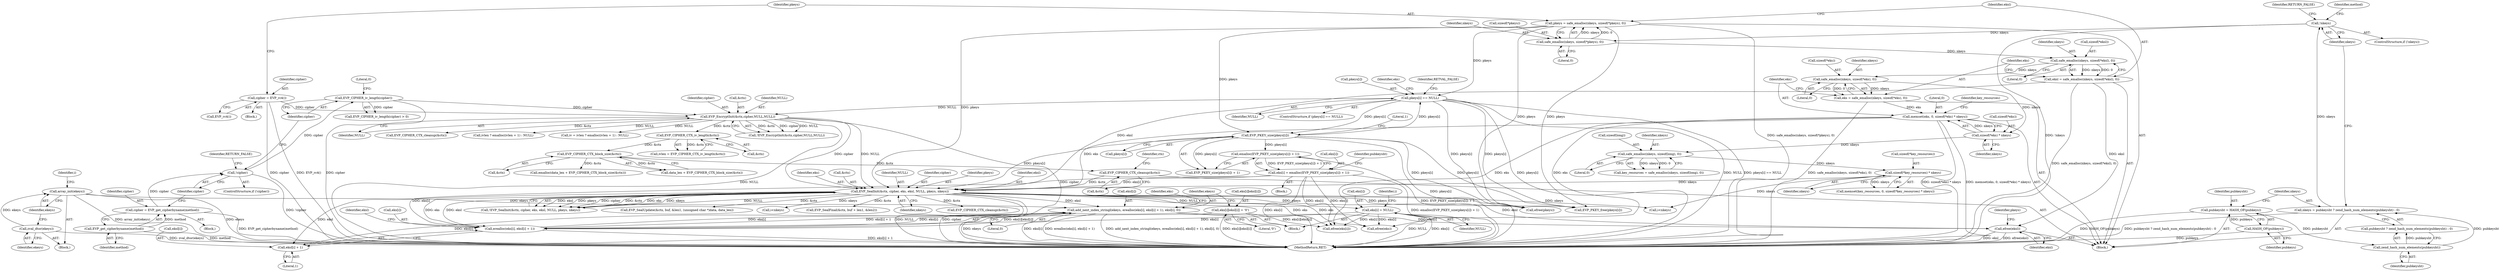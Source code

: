 digraph "1_php_89637c6b41b510c20d262c17483f582f115c66d6@array" {
"1000407" [label="(Call,add_next_index_stringl(ekeys, erealloc(eks[i], eksl[i] + 1), eksl[i], 0))"];
"1000386" [label="(Call,array_init(ekeys))"];
"1000384" [label="(Call,zval_dtor(ekeys))"];
"1000409" [label="(Call,erealloc(eks[i], eksl[i] + 1))"];
"1000314" [label="(Call,EVP_SealInit(&ctx, cipher, eks, eksl, NULL, pkeys, nkeys))"];
"1000308" [label="(Call,EVP_CIPHER_CTX_cleanup(&ctx))"];
"1000305" [label="(Call,EVP_CIPHER_CTX_block_size(&ctx))"];
"1000288" [label="(Call,EVP_CIPHER_CTX_iv_length(&ctx))"];
"1000274" [label="(Call,EVP_EncryptInit(&ctx,cipher,NULL,NULL))"];
"1000177" [label="(Call,cipher = EVP_rc4())"];
"1000170" [label="(Call,EVP_CIPHER_iv_length(cipher))"];
"1000164" [label="(Call,!cipher)"];
"1000159" [label="(Call,cipher = EVP_get_cipherbyname(method))"];
"1000161" [label="(Call,EVP_get_cipherbyname(method))"];
"1000247" [label="(Call,pkeys[i] == NULL)"];
"1000180" [label="(Call,pkeys = safe_emalloc(nkeys, sizeof(*pkeys), 0))"];
"1000182" [label="(Call,safe_emalloc(nkeys, sizeof(*pkeys), 0))"];
"1000152" [label="(Call,!nkeys)"];
"1000144" [label="(Call,nkeys = pubkeysht ? zend_hash_num_elements(pubkeysht) : 0)"];
"1000148" [label="(Call,zend_hash_num_elements(pubkeysht))"];
"1000140" [label="(Call,pubkeysht = HASH_OF(pubkeys))"];
"1000142" [label="(Call,HASH_OF(pubkeys))"];
"1000261" [label="(Call,EVP_PKEY_size(pkeys[i]))"];
"1000204" [label="(Call,memset(eks, 0, sizeof(*eks) * nkeys))"];
"1000196" [label="(Call,eks = safe_emalloc(nkeys, sizeof(*eks), 0))"];
"1000198" [label="(Call,safe_emalloc(nkeys, sizeof(*eks), 0))"];
"1000190" [label="(Call,safe_emalloc(nkeys, sizeof(*eksl), 0))"];
"1000207" [label="(Call,sizeof(*eks) * nkeys)"];
"1000255" [label="(Call,eks[i] = emalloc(EVP_PKEY_size(pkeys[i]) + 1))"];
"1000259" [label="(Call,emalloc(EVP_PKEY_size(pkeys[i]) + 1))"];
"1000188" [label="(Call,eksl = safe_emalloc(nkeys, sizeof(*eksl), 0))"];
"1000222" [label="(Call,sizeof(*key_resources) * nkeys)"];
"1000214" [label="(Call,safe_emalloc(nkeys, sizeof(long), 0))"];
"1000422" [label="(Call,eks[i] = NULL)"];
"1000398" [label="(Call,eks[i][eksl[i]] = '\0')"];
"1000407" [label="(Call,add_next_index_stringl(ekeys, erealloc(eks[i], eksl[i] + 1), eksl[i], 0))"];
"1000413" [label="(Call,eksl[i] + 1)"];
"1000498" [label="(Call,efree(eksl))"];
"1000205" [label="(Identifier,eks)"];
"1000142" [label="(Call,HASH_OF(pubkeys))"];
"1000148" [label="(Call,zend_hash_num_elements(pubkeysht))"];
"1000195" [label="(Literal,0)"];
"1000315" [label="(Call,&ctx)"];
"1000316" [label="(Identifier,ctx)"];
"1000499" [label="(Identifier,eksl)"];
"1000387" [label="(Identifier,ekeys)"];
"1000155" [label="(Identifier,RETURN_FALSE)"];
"1000169" [label="(Call,EVP_CIPHER_iv_length(cipher) > 0)"];
"1000320" [label="(Identifier,NULL)"];
"1000293" [label="(Call,ivlen ? emalloc(ivlen + 1) : NULL)"];
"1000422" [label="(Call,eks[i] = NULL)"];
"1000413" [label="(Call,eksl[i] + 1)"];
"1000218" [label="(Literal,0)"];
"1000397" [label="(Block,)"];
"1000152" [label="(Call,!nkeys)"];
"1000317" [label="(Identifier,cipher)"];
"1000259" [label="(Call,emalloc(EVP_PKEY_size(pkeys[i]) + 1))"];
"1000219" [label="(Call,memset(key_resources, 0, sizeof(*key_resources) * nkeys))"];
"1000161" [label="(Call,EVP_get_cipherbyname(method))"];
"1000410" [label="(Call,eks[i])"];
"1000177" [label="(Call,cipher = EVP_rc4())"];
"1000305" [label="(Call,EVP_CIPHER_CTX_block_size(&ctx))"];
"1000204" [label="(Call,memset(eks, 0, sizeof(*eks) * nkeys))"];
"1000107" [label="(Block,)"];
"1000248" [label="(Call,pkeys[i])"];
"1000386" [label="(Call,array_init(ekeys))"];
"1000207" [label="(Call,sizeof(*eks) * nkeys)"];
"1000392" [label="(Call,i<nkeys)"];
"1000291" [label="(Call,iv = ivlen ? emalloc(ivlen + 1) : NULL)"];
"1000384" [label="(Call,zval_dtor(ekeys))"];
"1000498" [label="(Call,efree(eksl))"];
"1000385" [label="(Identifier,ekeys)"];
"1000273" [label="(Call,!EVP_EncryptInit(&ctx,cipher,NULL,NULL))"];
"1000407" [label="(Call,add_next_index_stringl(ekeys, erealloc(eks[i], eksl[i] + 1), eksl[i], 0))"];
"1000191" [label="(Identifier,nkeys)"];
"1000167" [label="(Identifier,RETURN_FALSE)"];
"1000157" [label="(Identifier,method)"];
"1000251" [label="(Identifier,NULL)"];
"1000423" [label="(Call,eks[i])"];
"1000172" [label="(Literal,0)"];
"1000190" [label="(Call,safe_emalloc(nkeys, sizeof(*eksl), 0))"];
"1000501" [label="(Identifier,pkeys)"];
"1000321" [label="(Identifier,pkeys)"];
"1000176" [label="(Block,)"];
"1000182" [label="(Call,safe_emalloc(nkeys, sizeof(*pkeys), 0))"];
"1000253" [label="(Identifier,RETVAL_FALSE)"];
"1000390" [label="(Identifier,i)"];
"1000203" [label="(Literal,0)"];
"1000496" [label="(Call,efree(eks))"];
"1000342" [label="(Call,EVP_SealFinal(&ctx, buf + len1, &len2))"];
"1000211" [label="(Identifier,nkeys)"];
"1000171" [label="(Identifier,cipher)"];
"1000162" [label="(Identifier,method)"];
"1000187" [label="(Literal,0)"];
"1000200" [label="(Call,sizeof(*eks))"];
"1000267" [label="(Identifier,pubkeysht)"];
"1000288" [label="(Call,EVP_CIPHER_CTX_iv_length(&ctx))"];
"1000153" [label="(Identifier,nkeys)"];
"1000160" [label="(Identifier,cipher)"];
"1000164" [label="(Call,!cipher)"];
"1000222" [label="(Call,sizeof(*key_resources) * nkeys)"];
"1000165" [label="(Identifier,cipher)"];
"1000199" [label="(Identifier,nkeys)"];
"1000146" [label="(Call,pubkeysht ? zend_hash_num_elements(pubkeysht) : 0)"];
"1000255" [label="(Call,eks[i] = emalloc(EVP_PKEY_size(pkeys[i]) + 1))"];
"1000417" [label="(Literal,1)"];
"1000314" [label="(Call,EVP_SealInit(&ctx, cipher, eks, eksl, NULL, pkeys, nkeys))"];
"1000188" [label="(Call,eksl = safe_emalloc(nkeys, sizeof(*eksl), 0))"];
"1000197" [label="(Identifier,eks)"];
"1000306" [label="(Call,&ctx)"];
"1000274" [label="(Call,EVP_EncryptInit(&ctx,cipher,NULL,NULL))"];
"1000414" [label="(Call,eksl[i])"];
"1000322" [label="(Identifier,nkeys)"];
"1000226" [label="(Identifier,nkeys)"];
"1000170" [label="(Call,EVP_CIPHER_iv_length(cipher))"];
"1000206" [label="(Literal,0)"];
"1000277" [label="(Identifier,cipher)"];
"1000159" [label="(Call,cipher = EVP_get_cipherbyname(method))"];
"1000192" [label="(Call,sizeof(*eksl))"];
"1000140" [label="(Call,pubkeysht = HASH_OF(pubkeys))"];
"1000408" [label="(Identifier,ekeys)"];
"1000257" [label="(Identifier,eks)"];
"1000145" [label="(Identifier,nkeys)"];
"1000265" [label="(Literal,1)"];
"1000180" [label="(Call,pkeys = safe_emalloc(nkeys, sizeof(*pkeys), 0))"];
"1000181" [label="(Identifier,pkeys)"];
"1000262" [label="(Call,pkeys[i])"];
"1000424" [label="(Identifier,eks)"];
"1000356" [label="(Block,)"];
"1000215" [label="(Identifier,nkeys)"];
"1000319" [label="(Identifier,eksl)"];
"1000198" [label="(Call,safe_emalloc(nkeys, sizeof(*eks), 0))"];
"1000286" [label="(Call,ivlen = EVP_CIPHER_CTX_iv_length(&ctx))"];
"1000338" [label="(Call,EVP_CIPHER_CTX_cleanup(&ctx))"];
"1000158" [label="(Block,)"];
"1000469" [label="(Call,i<nkeys)"];
"1000279" [label="(Identifier,NULL)"];
"1000214" [label="(Call,safe_emalloc(nkeys, sizeof(long), 0))"];
"1000421" [label="(Literal,0)"];
"1000282" [label="(Call,EVP_CIPHER_CTX_cleanup(&ctx))"];
"1000189" [label="(Identifier,eksl)"];
"1000260" [label="(Call,EVP_PKEY_size(pkeys[i]) + 1)"];
"1000399" [label="(Call,eks[i][eksl[i]])"];
"1000246" [label="(ControlStructure,if (pkeys[i] == NULL))"];
"1000309" [label="(Call,&ctx)"];
"1000245" [label="(Block,)"];
"1000261" [label="(Call,EVP_PKEY_size(pkeys[i]))"];
"1000208" [label="(Call,sizeof(*eks))"];
"1000318" [label="(Identifier,eks)"];
"1000275" [label="(Call,&ctx)"];
"1000278" [label="(Identifier,NULL)"];
"1000163" [label="(ControlStructure,if (!cipher))"];
"1000149" [label="(Identifier,pubkeysht)"];
"1000196" [label="(Call,eks = safe_emalloc(nkeys, sizeof(*eks), 0))"];
"1000256" [label="(Call,eks[i])"];
"1000426" [label="(Identifier,NULL)"];
"1000504" [label="(MethodReturn,RET)"];
"1000302" [label="(Call,emalloc(data_len + EVP_CIPHER_CTX_block_size(&ctx)))"];
"1000179" [label="(Call,EVP_rc4())"];
"1000216" [label="(Call,sizeof(long))"];
"1000409" [label="(Call,erealloc(eks[i], eksl[i] + 1))"];
"1000398" [label="(Call,eks[i][eksl[i]] = '\0')"];
"1000483" [label="(Call,EVP_PKEY_free(pkeys[i]))"];
"1000419" [label="(Identifier,eksl)"];
"1000406" [label="(Literal,'\0')"];
"1000178" [label="(Identifier,cipher)"];
"1000213" [label="(Identifier,key_resources)"];
"1000313" [label="(Call,!EVP_SealInit(&ctx, cipher, eks, eksl, NULL, pkeys, nkeys))"];
"1000308" [label="(Call,EVP_CIPHER_CTX_cleanup(&ctx))"];
"1000324" [label="(Call,EVP_SealUpdate(&ctx, buf, &len1, (unsigned char *)data, data_len))"];
"1000151" [label="(ControlStructure,if (!nkeys))"];
"1000144" [label="(Call,nkeys = pubkeysht ? zend_hash_num_elements(pubkeysht) : 0)"];
"1000143" [label="(Identifier,pubkeys)"];
"1000289" [label="(Call,&ctx)"];
"1000396" [label="(Identifier,i)"];
"1000212" [label="(Call,key_resources = safe_emalloc(nkeys, sizeof(long), 0))"];
"1000141" [label="(Identifier,pubkeysht)"];
"1000492" [label="(Call,efree(eks[i]))"];
"1000303" [label="(Call,data_len + EVP_CIPHER_CTX_block_size(&ctx))"];
"1000500" [label="(Call,efree(pkeys))"];
"1000247" [label="(Call,pkeys[i] == NULL)"];
"1000184" [label="(Call,sizeof(*pkeys))"];
"1000223" [label="(Call,sizeof(*key_resources))"];
"1000183" [label="(Identifier,nkeys)"];
"1000418" [label="(Call,eksl[i])"];
"1000407" -> "1000397"  [label="AST: "];
"1000407" -> "1000421"  [label="CFG: "];
"1000408" -> "1000407"  [label="AST: "];
"1000409" -> "1000407"  [label="AST: "];
"1000418" -> "1000407"  [label="AST: "];
"1000421" -> "1000407"  [label="AST: "];
"1000424" -> "1000407"  [label="CFG: "];
"1000407" -> "1000504"  [label="DDG: erealloc(eks[i], eksl[i] + 1)"];
"1000407" -> "1000504"  [label="DDG: add_next_index_stringl(ekeys, erealloc(eks[i], eksl[i] + 1), eksl[i], 0)"];
"1000407" -> "1000504"  [label="DDG: ekeys"];
"1000407" -> "1000504"  [label="DDG: eksl[i]"];
"1000386" -> "1000407"  [label="DDG: ekeys"];
"1000409" -> "1000407"  [label="DDG: eks[i]"];
"1000409" -> "1000407"  [label="DDG: eksl[i] + 1"];
"1000407" -> "1000409"  [label="DDG: eksl[i]"];
"1000407" -> "1000413"  [label="DDG: eksl[i]"];
"1000314" -> "1000407"  [label="DDG: eksl"];
"1000407" -> "1000498"  [label="DDG: eksl[i]"];
"1000386" -> "1000356"  [label="AST: "];
"1000386" -> "1000387"  [label="CFG: "];
"1000387" -> "1000386"  [label="AST: "];
"1000390" -> "1000386"  [label="CFG: "];
"1000386" -> "1000504"  [label="DDG: ekeys"];
"1000386" -> "1000504"  [label="DDG: array_init(ekeys)"];
"1000384" -> "1000386"  [label="DDG: ekeys"];
"1000384" -> "1000356"  [label="AST: "];
"1000384" -> "1000385"  [label="CFG: "];
"1000385" -> "1000384"  [label="AST: "];
"1000387" -> "1000384"  [label="CFG: "];
"1000384" -> "1000504"  [label="DDG: zval_dtor(ekeys)"];
"1000409" -> "1000413"  [label="CFG: "];
"1000410" -> "1000409"  [label="AST: "];
"1000413" -> "1000409"  [label="AST: "];
"1000419" -> "1000409"  [label="CFG: "];
"1000409" -> "1000504"  [label="DDG: eksl[i] + 1"];
"1000314" -> "1000409"  [label="DDG: eks"];
"1000314" -> "1000409"  [label="DDG: eksl"];
"1000422" -> "1000409"  [label="DDG: eks[i]"];
"1000255" -> "1000409"  [label="DDG: eks[i]"];
"1000398" -> "1000409"  [label="DDG: eks[i][eksl[i]]"];
"1000314" -> "1000313"  [label="AST: "];
"1000314" -> "1000322"  [label="CFG: "];
"1000315" -> "1000314"  [label="AST: "];
"1000317" -> "1000314"  [label="AST: "];
"1000318" -> "1000314"  [label="AST: "];
"1000319" -> "1000314"  [label="AST: "];
"1000320" -> "1000314"  [label="AST: "];
"1000321" -> "1000314"  [label="AST: "];
"1000322" -> "1000314"  [label="AST: "];
"1000313" -> "1000314"  [label="CFG: "];
"1000314" -> "1000504"  [label="DDG: NULL"];
"1000314" -> "1000504"  [label="DDG: cipher"];
"1000314" -> "1000313"  [label="DDG: eksl"];
"1000314" -> "1000313"  [label="DDG: pkeys"];
"1000314" -> "1000313"  [label="DDG: cipher"];
"1000314" -> "1000313"  [label="DDG: &ctx"];
"1000314" -> "1000313"  [label="DDG: eks"];
"1000314" -> "1000313"  [label="DDG: nkeys"];
"1000314" -> "1000313"  [label="DDG: NULL"];
"1000308" -> "1000314"  [label="DDG: &ctx"];
"1000274" -> "1000314"  [label="DDG: cipher"];
"1000274" -> "1000314"  [label="DDG: NULL"];
"1000204" -> "1000314"  [label="DDG: eks"];
"1000255" -> "1000314"  [label="DDG: eks[i]"];
"1000188" -> "1000314"  [label="DDG: eksl"];
"1000180" -> "1000314"  [label="DDG: pkeys"];
"1000261" -> "1000314"  [label="DDG: pkeys[i]"];
"1000222" -> "1000314"  [label="DDG: nkeys"];
"1000314" -> "1000324"  [label="DDG: &ctx"];
"1000314" -> "1000338"  [label="DDG: &ctx"];
"1000314" -> "1000342"  [label="DDG: &ctx"];
"1000314" -> "1000392"  [label="DDG: nkeys"];
"1000314" -> "1000413"  [label="DDG: eksl"];
"1000314" -> "1000422"  [label="DDG: NULL"];
"1000314" -> "1000469"  [label="DDG: nkeys"];
"1000314" -> "1000483"  [label="DDG: pkeys"];
"1000314" -> "1000492"  [label="DDG: eks"];
"1000314" -> "1000496"  [label="DDG: eks"];
"1000314" -> "1000498"  [label="DDG: eksl"];
"1000314" -> "1000500"  [label="DDG: pkeys"];
"1000308" -> "1000107"  [label="AST: "];
"1000308" -> "1000309"  [label="CFG: "];
"1000309" -> "1000308"  [label="AST: "];
"1000316" -> "1000308"  [label="CFG: "];
"1000305" -> "1000308"  [label="DDG: &ctx"];
"1000305" -> "1000303"  [label="AST: "];
"1000305" -> "1000306"  [label="CFG: "];
"1000306" -> "1000305"  [label="AST: "];
"1000303" -> "1000305"  [label="CFG: "];
"1000305" -> "1000302"  [label="DDG: &ctx"];
"1000305" -> "1000303"  [label="DDG: &ctx"];
"1000288" -> "1000305"  [label="DDG: &ctx"];
"1000288" -> "1000286"  [label="AST: "];
"1000288" -> "1000289"  [label="CFG: "];
"1000289" -> "1000288"  [label="AST: "];
"1000286" -> "1000288"  [label="CFG: "];
"1000288" -> "1000286"  [label="DDG: &ctx"];
"1000274" -> "1000288"  [label="DDG: &ctx"];
"1000274" -> "1000273"  [label="AST: "];
"1000274" -> "1000279"  [label="CFG: "];
"1000275" -> "1000274"  [label="AST: "];
"1000277" -> "1000274"  [label="AST: "];
"1000278" -> "1000274"  [label="AST: "];
"1000279" -> "1000274"  [label="AST: "];
"1000273" -> "1000274"  [label="CFG: "];
"1000274" -> "1000504"  [label="DDG: NULL"];
"1000274" -> "1000504"  [label="DDG: cipher"];
"1000274" -> "1000273"  [label="DDG: &ctx"];
"1000274" -> "1000273"  [label="DDG: cipher"];
"1000274" -> "1000273"  [label="DDG: NULL"];
"1000177" -> "1000274"  [label="DDG: cipher"];
"1000170" -> "1000274"  [label="DDG: cipher"];
"1000247" -> "1000274"  [label="DDG: NULL"];
"1000274" -> "1000282"  [label="DDG: &ctx"];
"1000274" -> "1000291"  [label="DDG: NULL"];
"1000274" -> "1000293"  [label="DDG: NULL"];
"1000177" -> "1000176"  [label="AST: "];
"1000177" -> "1000179"  [label="CFG: "];
"1000178" -> "1000177"  [label="AST: "];
"1000179" -> "1000177"  [label="AST: "];
"1000181" -> "1000177"  [label="CFG: "];
"1000177" -> "1000504"  [label="DDG: cipher"];
"1000177" -> "1000504"  [label="DDG: EVP_rc4()"];
"1000170" -> "1000169"  [label="AST: "];
"1000170" -> "1000171"  [label="CFG: "];
"1000171" -> "1000170"  [label="AST: "];
"1000172" -> "1000170"  [label="CFG: "];
"1000170" -> "1000504"  [label="DDG: cipher"];
"1000170" -> "1000169"  [label="DDG: cipher"];
"1000164" -> "1000170"  [label="DDG: cipher"];
"1000164" -> "1000163"  [label="AST: "];
"1000164" -> "1000165"  [label="CFG: "];
"1000165" -> "1000164"  [label="AST: "];
"1000167" -> "1000164"  [label="CFG: "];
"1000171" -> "1000164"  [label="CFG: "];
"1000164" -> "1000504"  [label="DDG: !cipher"];
"1000159" -> "1000164"  [label="DDG: cipher"];
"1000159" -> "1000158"  [label="AST: "];
"1000159" -> "1000161"  [label="CFG: "];
"1000160" -> "1000159"  [label="AST: "];
"1000161" -> "1000159"  [label="AST: "];
"1000165" -> "1000159"  [label="CFG: "];
"1000159" -> "1000504"  [label="DDG: EVP_get_cipherbyname(method)"];
"1000161" -> "1000159"  [label="DDG: method"];
"1000161" -> "1000162"  [label="CFG: "];
"1000162" -> "1000161"  [label="AST: "];
"1000161" -> "1000504"  [label="DDG: method"];
"1000247" -> "1000246"  [label="AST: "];
"1000247" -> "1000251"  [label="CFG: "];
"1000248" -> "1000247"  [label="AST: "];
"1000251" -> "1000247"  [label="AST: "];
"1000253" -> "1000247"  [label="CFG: "];
"1000257" -> "1000247"  [label="CFG: "];
"1000247" -> "1000504"  [label="DDG: pkeys[i]"];
"1000247" -> "1000504"  [label="DDG: NULL"];
"1000247" -> "1000504"  [label="DDG: pkeys[i] == NULL"];
"1000180" -> "1000247"  [label="DDG: pkeys"];
"1000261" -> "1000247"  [label="DDG: pkeys[i]"];
"1000247" -> "1000261"  [label="DDG: pkeys[i]"];
"1000247" -> "1000483"  [label="DDG: pkeys[i]"];
"1000247" -> "1000500"  [label="DDG: pkeys[i]"];
"1000180" -> "1000107"  [label="AST: "];
"1000180" -> "1000182"  [label="CFG: "];
"1000181" -> "1000180"  [label="AST: "];
"1000182" -> "1000180"  [label="AST: "];
"1000189" -> "1000180"  [label="CFG: "];
"1000180" -> "1000504"  [label="DDG: safe_emalloc(nkeys, sizeof(*pkeys), 0)"];
"1000182" -> "1000180"  [label="DDG: nkeys"];
"1000182" -> "1000180"  [label="DDG: 0"];
"1000180" -> "1000261"  [label="DDG: pkeys"];
"1000180" -> "1000483"  [label="DDG: pkeys"];
"1000180" -> "1000500"  [label="DDG: pkeys"];
"1000182" -> "1000187"  [label="CFG: "];
"1000183" -> "1000182"  [label="AST: "];
"1000184" -> "1000182"  [label="AST: "];
"1000187" -> "1000182"  [label="AST: "];
"1000152" -> "1000182"  [label="DDG: nkeys"];
"1000182" -> "1000190"  [label="DDG: nkeys"];
"1000152" -> "1000151"  [label="AST: "];
"1000152" -> "1000153"  [label="CFG: "];
"1000153" -> "1000152"  [label="AST: "];
"1000155" -> "1000152"  [label="CFG: "];
"1000157" -> "1000152"  [label="CFG: "];
"1000152" -> "1000504"  [label="DDG: !nkeys"];
"1000144" -> "1000152"  [label="DDG: nkeys"];
"1000144" -> "1000107"  [label="AST: "];
"1000144" -> "1000146"  [label="CFG: "];
"1000145" -> "1000144"  [label="AST: "];
"1000146" -> "1000144"  [label="AST: "];
"1000153" -> "1000144"  [label="CFG: "];
"1000144" -> "1000504"  [label="DDG: pubkeysht ? zend_hash_num_elements(pubkeysht) : 0"];
"1000148" -> "1000144"  [label="DDG: pubkeysht"];
"1000148" -> "1000146"  [label="AST: "];
"1000148" -> "1000149"  [label="CFG: "];
"1000149" -> "1000148"  [label="AST: "];
"1000146" -> "1000148"  [label="CFG: "];
"1000148" -> "1000146"  [label="DDG: pubkeysht"];
"1000140" -> "1000148"  [label="DDG: pubkeysht"];
"1000140" -> "1000107"  [label="AST: "];
"1000140" -> "1000142"  [label="CFG: "];
"1000141" -> "1000140"  [label="AST: "];
"1000142" -> "1000140"  [label="AST: "];
"1000145" -> "1000140"  [label="CFG: "];
"1000140" -> "1000504"  [label="DDG: HASH_OF(pubkeys)"];
"1000142" -> "1000140"  [label="DDG: pubkeys"];
"1000142" -> "1000143"  [label="CFG: "];
"1000143" -> "1000142"  [label="AST: "];
"1000142" -> "1000504"  [label="DDG: pubkeys"];
"1000261" -> "1000260"  [label="AST: "];
"1000261" -> "1000262"  [label="CFG: "];
"1000262" -> "1000261"  [label="AST: "];
"1000265" -> "1000261"  [label="CFG: "];
"1000261" -> "1000504"  [label="DDG: pkeys[i]"];
"1000261" -> "1000259"  [label="DDG: pkeys[i]"];
"1000261" -> "1000260"  [label="DDG: pkeys[i]"];
"1000261" -> "1000483"  [label="DDG: pkeys[i]"];
"1000261" -> "1000500"  [label="DDG: pkeys[i]"];
"1000204" -> "1000107"  [label="AST: "];
"1000204" -> "1000207"  [label="CFG: "];
"1000205" -> "1000204"  [label="AST: "];
"1000206" -> "1000204"  [label="AST: "];
"1000207" -> "1000204"  [label="AST: "];
"1000213" -> "1000204"  [label="CFG: "];
"1000204" -> "1000504"  [label="DDG: sizeof(*eks) * nkeys"];
"1000204" -> "1000504"  [label="DDG: memset(eks, 0, sizeof(*eks) * nkeys)"];
"1000196" -> "1000204"  [label="DDG: eks"];
"1000207" -> "1000204"  [label="DDG: nkeys"];
"1000204" -> "1000492"  [label="DDG: eks"];
"1000204" -> "1000496"  [label="DDG: eks"];
"1000196" -> "1000107"  [label="AST: "];
"1000196" -> "1000198"  [label="CFG: "];
"1000197" -> "1000196"  [label="AST: "];
"1000198" -> "1000196"  [label="AST: "];
"1000205" -> "1000196"  [label="CFG: "];
"1000196" -> "1000504"  [label="DDG: safe_emalloc(nkeys, sizeof(*eks), 0)"];
"1000198" -> "1000196"  [label="DDG: nkeys"];
"1000198" -> "1000196"  [label="DDG: 0"];
"1000198" -> "1000203"  [label="CFG: "];
"1000199" -> "1000198"  [label="AST: "];
"1000200" -> "1000198"  [label="AST: "];
"1000203" -> "1000198"  [label="AST: "];
"1000190" -> "1000198"  [label="DDG: nkeys"];
"1000198" -> "1000207"  [label="DDG: nkeys"];
"1000190" -> "1000188"  [label="AST: "];
"1000190" -> "1000195"  [label="CFG: "];
"1000191" -> "1000190"  [label="AST: "];
"1000192" -> "1000190"  [label="AST: "];
"1000195" -> "1000190"  [label="AST: "];
"1000188" -> "1000190"  [label="CFG: "];
"1000190" -> "1000188"  [label="DDG: nkeys"];
"1000190" -> "1000188"  [label="DDG: 0"];
"1000207" -> "1000211"  [label="CFG: "];
"1000208" -> "1000207"  [label="AST: "];
"1000211" -> "1000207"  [label="AST: "];
"1000207" -> "1000214"  [label="DDG: nkeys"];
"1000255" -> "1000245"  [label="AST: "];
"1000255" -> "1000259"  [label="CFG: "];
"1000256" -> "1000255"  [label="AST: "];
"1000259" -> "1000255"  [label="AST: "];
"1000267" -> "1000255"  [label="CFG: "];
"1000255" -> "1000504"  [label="DDG: emalloc(EVP_PKEY_size(pkeys[i]) + 1)"];
"1000255" -> "1000504"  [label="DDG: eks[i]"];
"1000259" -> "1000255"  [label="DDG: EVP_PKEY_size(pkeys[i]) + 1"];
"1000255" -> "1000492"  [label="DDG: eks[i]"];
"1000255" -> "1000496"  [label="DDG: eks[i]"];
"1000259" -> "1000260"  [label="CFG: "];
"1000260" -> "1000259"  [label="AST: "];
"1000259" -> "1000504"  [label="DDG: EVP_PKEY_size(pkeys[i]) + 1"];
"1000188" -> "1000107"  [label="AST: "];
"1000189" -> "1000188"  [label="AST: "];
"1000197" -> "1000188"  [label="CFG: "];
"1000188" -> "1000504"  [label="DDG: safe_emalloc(nkeys, sizeof(*eksl), 0)"];
"1000188" -> "1000498"  [label="DDG: eksl"];
"1000222" -> "1000219"  [label="AST: "];
"1000222" -> "1000226"  [label="CFG: "];
"1000223" -> "1000222"  [label="AST: "];
"1000226" -> "1000222"  [label="AST: "];
"1000219" -> "1000222"  [label="CFG: "];
"1000222" -> "1000219"  [label="DDG: nkeys"];
"1000214" -> "1000222"  [label="DDG: nkeys"];
"1000222" -> "1000469"  [label="DDG: nkeys"];
"1000214" -> "1000212"  [label="AST: "];
"1000214" -> "1000218"  [label="CFG: "];
"1000215" -> "1000214"  [label="AST: "];
"1000216" -> "1000214"  [label="AST: "];
"1000218" -> "1000214"  [label="AST: "];
"1000212" -> "1000214"  [label="CFG: "];
"1000214" -> "1000212"  [label="DDG: nkeys"];
"1000214" -> "1000212"  [label="DDG: 0"];
"1000422" -> "1000397"  [label="AST: "];
"1000422" -> "1000426"  [label="CFG: "];
"1000423" -> "1000422"  [label="AST: "];
"1000426" -> "1000422"  [label="AST: "];
"1000396" -> "1000422"  [label="CFG: "];
"1000422" -> "1000504"  [label="DDG: NULL"];
"1000422" -> "1000504"  [label="DDG: eks[i]"];
"1000422" -> "1000492"  [label="DDG: eks[i]"];
"1000422" -> "1000496"  [label="DDG: eks[i]"];
"1000398" -> "1000397"  [label="AST: "];
"1000398" -> "1000406"  [label="CFG: "];
"1000399" -> "1000398"  [label="AST: "];
"1000406" -> "1000398"  [label="AST: "];
"1000408" -> "1000398"  [label="CFG: "];
"1000398" -> "1000504"  [label="DDG: eks[i][eksl[i]]"];
"1000398" -> "1000492"  [label="DDG: eks[i][eksl[i]]"];
"1000413" -> "1000417"  [label="CFG: "];
"1000414" -> "1000413"  [label="AST: "];
"1000417" -> "1000413"  [label="AST: "];
"1000498" -> "1000107"  [label="AST: "];
"1000498" -> "1000499"  [label="CFG: "];
"1000499" -> "1000498"  [label="AST: "];
"1000501" -> "1000498"  [label="CFG: "];
"1000498" -> "1000504"  [label="DDG: efree(eksl)"];
"1000498" -> "1000504"  [label="DDG: eksl"];
}
